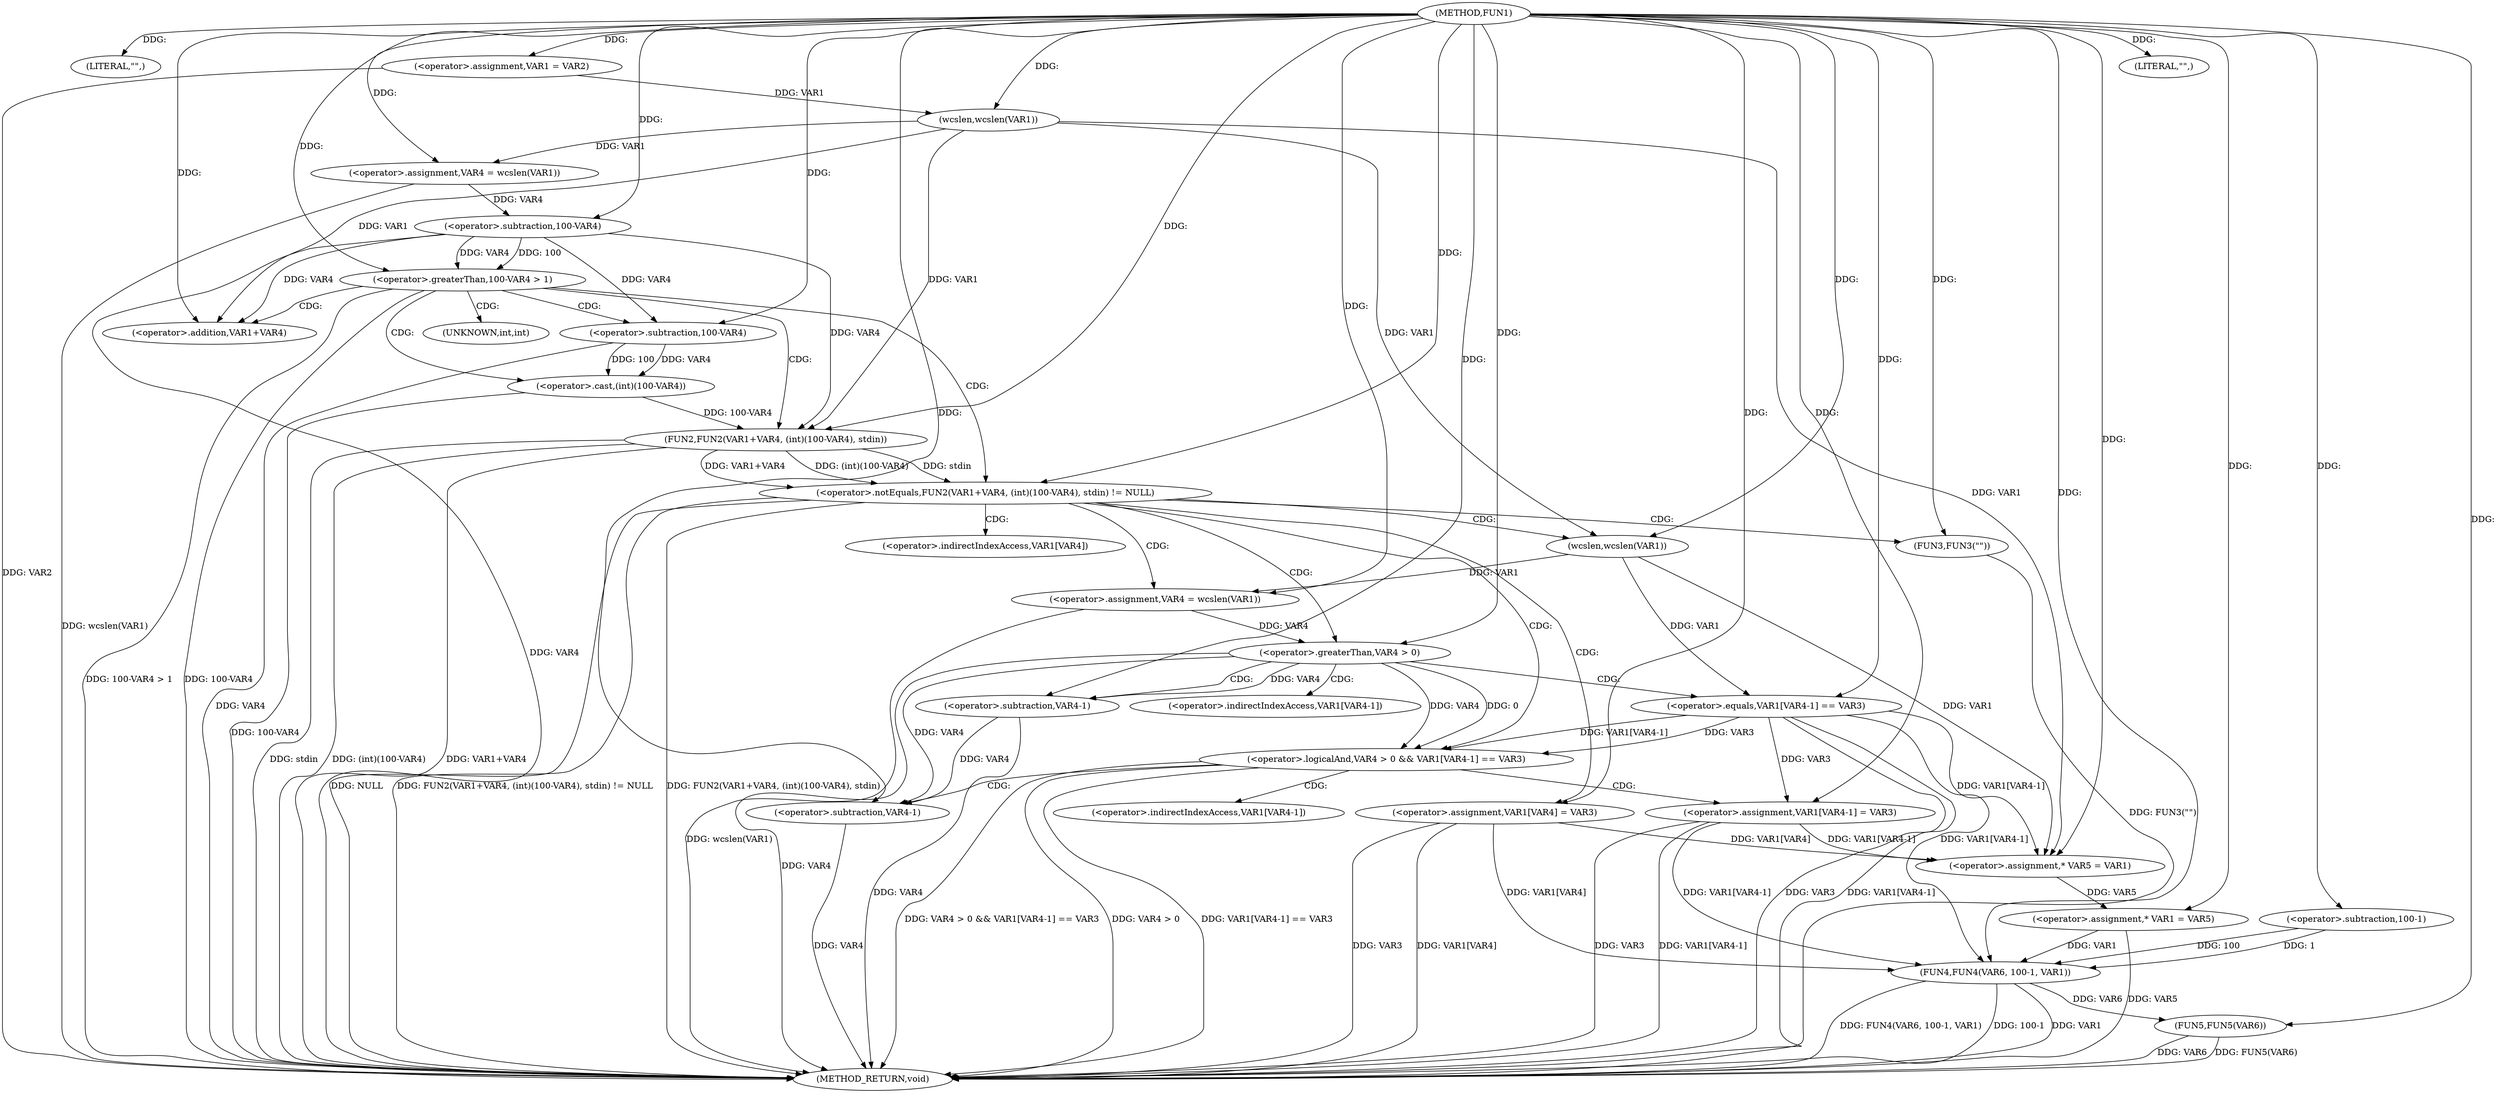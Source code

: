 digraph FUN1 {  
"1000100" [label = "(METHOD,FUN1)" ]
"1000186" [label = "(METHOD_RETURN,void)" ]
"1000103" [label = "(LITERAL,\"\",)" ]
"1000104" [label = "(<operator>.assignment,VAR1 = VAR2)" ]
"1000109" [label = "(<operator>.assignment,VAR4 = wcslen(VAR1))" ]
"1000111" [label = "(wcslen,wcslen(VAR1))" ]
"1000114" [label = "(<operator>.greaterThan,100-VAR4 > 1)" ]
"1000115" [label = "(<operator>.subtraction,100-VAR4)" ]
"1000121" [label = "(<operator>.notEquals,FUN2(VAR1+VAR4, (int)(100-VAR4), stdin) != NULL)" ]
"1000122" [label = "(FUN2,FUN2(VAR1+VAR4, (int)(100-VAR4), stdin))" ]
"1000123" [label = "(<operator>.addition,VAR1+VAR4)" ]
"1000126" [label = "(<operator>.cast,(int)(100-VAR4))" ]
"1000128" [label = "(<operator>.subtraction,100-VAR4)" ]
"1000134" [label = "(<operator>.assignment,VAR4 = wcslen(VAR1))" ]
"1000136" [label = "(wcslen,wcslen(VAR1))" ]
"1000139" [label = "(<operator>.logicalAnd,VAR4 > 0 && VAR1[VAR4-1] == VAR3)" ]
"1000140" [label = "(<operator>.greaterThan,VAR4 > 0)" ]
"1000143" [label = "(<operator>.equals,VAR1[VAR4-1] == VAR3)" ]
"1000146" [label = "(<operator>.subtraction,VAR4-1)" ]
"1000151" [label = "(<operator>.assignment,VAR1[VAR4-1] = VAR3)" ]
"1000154" [label = "(<operator>.subtraction,VAR4-1)" ]
"1000160" [label = "(FUN3,FUN3(\"\"))" ]
"1000162" [label = "(<operator>.assignment,VAR1[VAR4] = VAR3)" ]
"1000169" [label = "(<operator>.assignment,* VAR5 = VAR1)" ]
"1000173" [label = "(<operator>.assignment,* VAR1 = VAR5)" ]
"1000177" [label = "(LITERAL,\"\",)" ]
"1000178" [label = "(FUN4,FUN4(VAR6, 100-1, VAR1))" ]
"1000180" [label = "(<operator>.subtraction,100-1)" ]
"1000184" [label = "(FUN5,FUN5(VAR6))" ]
"1000127" [label = "(UNKNOWN,int,int)" ]
"1000144" [label = "(<operator>.indirectIndexAccess,VAR1[VAR4-1])" ]
"1000152" [label = "(<operator>.indirectIndexAccess,VAR1[VAR4-1])" ]
"1000163" [label = "(<operator>.indirectIndexAccess,VAR1[VAR4])" ]
  "1000184" -> "1000186"  [ label = "DDG: VAR6"] 
  "1000151" -> "1000186"  [ label = "DDG: VAR3"] 
  "1000143" -> "1000186"  [ label = "DDG: VAR3"] 
  "1000126" -> "1000186"  [ label = "DDG: 100-VAR4"] 
  "1000122" -> "1000186"  [ label = "DDG: stdin"] 
  "1000178" -> "1000186"  [ label = "DDG: FUN4(VAR6, 100-1, VAR1)"] 
  "1000115" -> "1000186"  [ label = "DDG: VAR4"] 
  "1000128" -> "1000186"  [ label = "DDG: VAR4"] 
  "1000122" -> "1000186"  [ label = "DDG: (int)(100-VAR4)"] 
  "1000114" -> "1000186"  [ label = "DDG: 100-VAR4 > 1"] 
  "1000160" -> "1000186"  [ label = "DDG: FUN3(\"\")"] 
  "1000122" -> "1000186"  [ label = "DDG: VAR1+VAR4"] 
  "1000121" -> "1000186"  [ label = "DDG: NULL"] 
  "1000140" -> "1000186"  [ label = "DDG: VAR4"] 
  "1000139" -> "1000186"  [ label = "DDG: VAR4 > 0 && VAR1[VAR4-1] == VAR3"] 
  "1000162" -> "1000186"  [ label = "DDG: VAR3"] 
  "1000139" -> "1000186"  [ label = "DDG: VAR4 > 0"] 
  "1000184" -> "1000186"  [ label = "DDG: FUN5(VAR6)"] 
  "1000151" -> "1000186"  [ label = "DDG: VAR1[VAR4-1]"] 
  "1000154" -> "1000186"  [ label = "DDG: VAR4"] 
  "1000143" -> "1000186"  [ label = "DDG: VAR1[VAR4-1]"] 
  "1000114" -> "1000186"  [ label = "DDG: 100-VAR4"] 
  "1000121" -> "1000186"  [ label = "DDG: FUN2(VAR1+VAR4, (int)(100-VAR4), stdin) != NULL"] 
  "1000178" -> "1000186"  [ label = "DDG: 100-1"] 
  "1000139" -> "1000186"  [ label = "DDG: VAR1[VAR4-1] == VAR3"] 
  "1000134" -> "1000186"  [ label = "DDG: wcslen(VAR1)"] 
  "1000121" -> "1000186"  [ label = "DDG: FUN2(VAR1+VAR4, (int)(100-VAR4), stdin)"] 
  "1000162" -> "1000186"  [ label = "DDG: VAR1[VAR4]"] 
  "1000146" -> "1000186"  [ label = "DDG: VAR4"] 
  "1000109" -> "1000186"  [ label = "DDG: wcslen(VAR1)"] 
  "1000178" -> "1000186"  [ label = "DDG: VAR1"] 
  "1000104" -> "1000186"  [ label = "DDG: VAR2"] 
  "1000173" -> "1000186"  [ label = "DDG: VAR5"] 
  "1000100" -> "1000103"  [ label = "DDG: "] 
  "1000100" -> "1000104"  [ label = "DDG: "] 
  "1000111" -> "1000109"  [ label = "DDG: VAR1"] 
  "1000100" -> "1000109"  [ label = "DDG: "] 
  "1000104" -> "1000111"  [ label = "DDG: VAR1"] 
  "1000100" -> "1000111"  [ label = "DDG: "] 
  "1000115" -> "1000114"  [ label = "DDG: 100"] 
  "1000115" -> "1000114"  [ label = "DDG: VAR4"] 
  "1000100" -> "1000115"  [ label = "DDG: "] 
  "1000109" -> "1000115"  [ label = "DDG: VAR4"] 
  "1000100" -> "1000114"  [ label = "DDG: "] 
  "1000122" -> "1000121"  [ label = "DDG: VAR1+VAR4"] 
  "1000122" -> "1000121"  [ label = "DDG: (int)(100-VAR4)"] 
  "1000122" -> "1000121"  [ label = "DDG: stdin"] 
  "1000111" -> "1000122"  [ label = "DDG: VAR1"] 
  "1000100" -> "1000122"  [ label = "DDG: "] 
  "1000115" -> "1000122"  [ label = "DDG: VAR4"] 
  "1000111" -> "1000123"  [ label = "DDG: VAR1"] 
  "1000100" -> "1000123"  [ label = "DDG: "] 
  "1000115" -> "1000123"  [ label = "DDG: VAR4"] 
  "1000126" -> "1000122"  [ label = "DDG: 100-VAR4"] 
  "1000128" -> "1000126"  [ label = "DDG: 100"] 
  "1000128" -> "1000126"  [ label = "DDG: VAR4"] 
  "1000100" -> "1000128"  [ label = "DDG: "] 
  "1000115" -> "1000128"  [ label = "DDG: VAR4"] 
  "1000100" -> "1000121"  [ label = "DDG: "] 
  "1000136" -> "1000134"  [ label = "DDG: VAR1"] 
  "1000100" -> "1000134"  [ label = "DDG: "] 
  "1000100" -> "1000136"  [ label = "DDG: "] 
  "1000111" -> "1000136"  [ label = "DDG: VAR1"] 
  "1000140" -> "1000139"  [ label = "DDG: VAR4"] 
  "1000140" -> "1000139"  [ label = "DDG: 0"] 
  "1000134" -> "1000140"  [ label = "DDG: VAR4"] 
  "1000100" -> "1000140"  [ label = "DDG: "] 
  "1000143" -> "1000139"  [ label = "DDG: VAR1[VAR4-1]"] 
  "1000143" -> "1000139"  [ label = "DDG: VAR3"] 
  "1000136" -> "1000143"  [ label = "DDG: VAR1"] 
  "1000140" -> "1000146"  [ label = "DDG: VAR4"] 
  "1000100" -> "1000146"  [ label = "DDG: "] 
  "1000100" -> "1000143"  [ label = "DDG: "] 
  "1000143" -> "1000151"  [ label = "DDG: VAR3"] 
  "1000100" -> "1000151"  [ label = "DDG: "] 
  "1000140" -> "1000154"  [ label = "DDG: VAR4"] 
  "1000146" -> "1000154"  [ label = "DDG: VAR4"] 
  "1000100" -> "1000154"  [ label = "DDG: "] 
  "1000100" -> "1000160"  [ label = "DDG: "] 
  "1000100" -> "1000162"  [ label = "DDG: "] 
  "1000151" -> "1000169"  [ label = "DDG: VAR1[VAR4-1]"] 
  "1000143" -> "1000169"  [ label = "DDG: VAR1[VAR4-1]"] 
  "1000111" -> "1000169"  [ label = "DDG: VAR1"] 
  "1000162" -> "1000169"  [ label = "DDG: VAR1[VAR4]"] 
  "1000136" -> "1000169"  [ label = "DDG: VAR1"] 
  "1000100" -> "1000169"  [ label = "DDG: "] 
  "1000169" -> "1000173"  [ label = "DDG: VAR5"] 
  "1000100" -> "1000173"  [ label = "DDG: "] 
  "1000100" -> "1000177"  [ label = "DDG: "] 
  "1000100" -> "1000178"  [ label = "DDG: "] 
  "1000180" -> "1000178"  [ label = "DDG: 100"] 
  "1000180" -> "1000178"  [ label = "DDG: 1"] 
  "1000100" -> "1000180"  [ label = "DDG: "] 
  "1000151" -> "1000178"  [ label = "DDG: VAR1[VAR4-1]"] 
  "1000143" -> "1000178"  [ label = "DDG: VAR1[VAR4-1]"] 
  "1000162" -> "1000178"  [ label = "DDG: VAR1[VAR4]"] 
  "1000173" -> "1000178"  [ label = "DDG: VAR1"] 
  "1000178" -> "1000184"  [ label = "DDG: VAR6"] 
  "1000100" -> "1000184"  [ label = "DDG: "] 
  "1000114" -> "1000121"  [ label = "CDG: "] 
  "1000114" -> "1000127"  [ label = "CDG: "] 
  "1000114" -> "1000126"  [ label = "CDG: "] 
  "1000114" -> "1000128"  [ label = "CDG: "] 
  "1000114" -> "1000123"  [ label = "CDG: "] 
  "1000114" -> "1000122"  [ label = "CDG: "] 
  "1000121" -> "1000163"  [ label = "CDG: "] 
  "1000121" -> "1000160"  [ label = "CDG: "] 
  "1000121" -> "1000139"  [ label = "CDG: "] 
  "1000121" -> "1000162"  [ label = "CDG: "] 
  "1000121" -> "1000136"  [ label = "CDG: "] 
  "1000121" -> "1000140"  [ label = "CDG: "] 
  "1000121" -> "1000134"  [ label = "CDG: "] 
  "1000139" -> "1000154"  [ label = "CDG: "] 
  "1000139" -> "1000151"  [ label = "CDG: "] 
  "1000139" -> "1000152"  [ label = "CDG: "] 
  "1000140" -> "1000143"  [ label = "CDG: "] 
  "1000140" -> "1000146"  [ label = "CDG: "] 
  "1000140" -> "1000144"  [ label = "CDG: "] 
}
